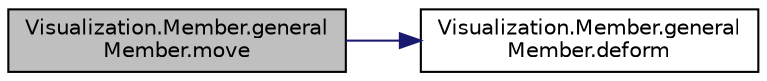 digraph "Visualization.Member.generalMember.move"
{
  edge [fontname="Helvetica",fontsize="10",labelfontname="Helvetica",labelfontsize="10"];
  node [fontname="Helvetica",fontsize="10",shape=record];
  rankdir="LR";
  Node8 [label="Visualization.Member.general\lMember.move",height=0.2,width=0.4,color="black", fillcolor="grey75", style="filled", fontcolor="black"];
  Node8 -> Node9 [color="midnightblue",fontsize="10",style="solid",fontname="Helvetica"];
  Node9 [label="Visualization.Member.general\lMember.deform",height=0.2,width=0.4,color="black", fillcolor="white", style="filled",URL="$class_visualization_1_1_member_1_1general_member.html#a41e54e34c15e24b7f6f7d68ac5775920"];
}

